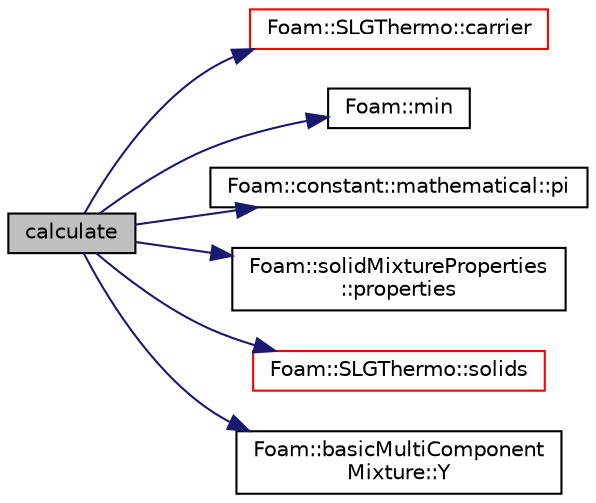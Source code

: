 digraph "calculate"
{
  bgcolor="transparent";
  edge [fontname="Helvetica",fontsize="10",labelfontname="Helvetica",labelfontsize="10"];
  node [fontname="Helvetica",fontsize="10",shape=record];
  rankdir="LR";
  Node1 [label="calculate",height=0.2,width=0.4,color="black", fillcolor="grey75", style="filled", fontcolor="black"];
  Node1 -> Node2 [color="midnightblue",fontsize="10",style="solid",fontname="Helvetica"];
  Node2 [label="Foam::SLGThermo::carrier",height=0.2,width=0.4,color="red",URL="$a02333.html#ad09148d289e10bb0f0264a4623d3822b",tooltip="Return reference to the gaseous components. "];
  Node1 -> Node3 [color="midnightblue",fontsize="10",style="solid",fontname="Helvetica"];
  Node3 [label="Foam::min",height=0.2,width=0.4,color="black",URL="$a10725.html#a253e112ad2d56d96230ff39ea7f442dc"];
  Node1 -> Node4 [color="midnightblue",fontsize="10",style="solid",fontname="Helvetica"];
  Node4 [label="Foam::constant::mathematical::pi",height=0.2,width=0.4,color="black",URL="$a10737.html#a731b8788a4c01586c35266c7ca4fed04"];
  Node1 -> Node5 [color="midnightblue",fontsize="10",style="solid",fontname="Helvetica"];
  Node5 [label="Foam::solidMixtureProperties\l::properties",height=0.2,width=0.4,color="black",URL="$a02369.html#a656489f7b5d2142808254a843c1b9414",tooltip="Return the solidProperties properties. "];
  Node1 -> Node6 [color="midnightblue",fontsize="10",style="solid",fontname="Helvetica"];
  Node6 [label="Foam::SLGThermo::solids",height=0.2,width=0.4,color="red",URL="$a02333.html#a2b213177f2f399947e0665a223a4001f",tooltip="Return reference to the global (additional) solids. "];
  Node1 -> Node7 [color="midnightblue",fontsize="10",style="solid",fontname="Helvetica"];
  Node7 [label="Foam::basicMultiComponent\lMixture::Y",height=0.2,width=0.4,color="black",URL="$a00111.html#a98fc615b86ae04a5a00a36c8fb619a16",tooltip="Return the mass-fraction fields. "];
}
